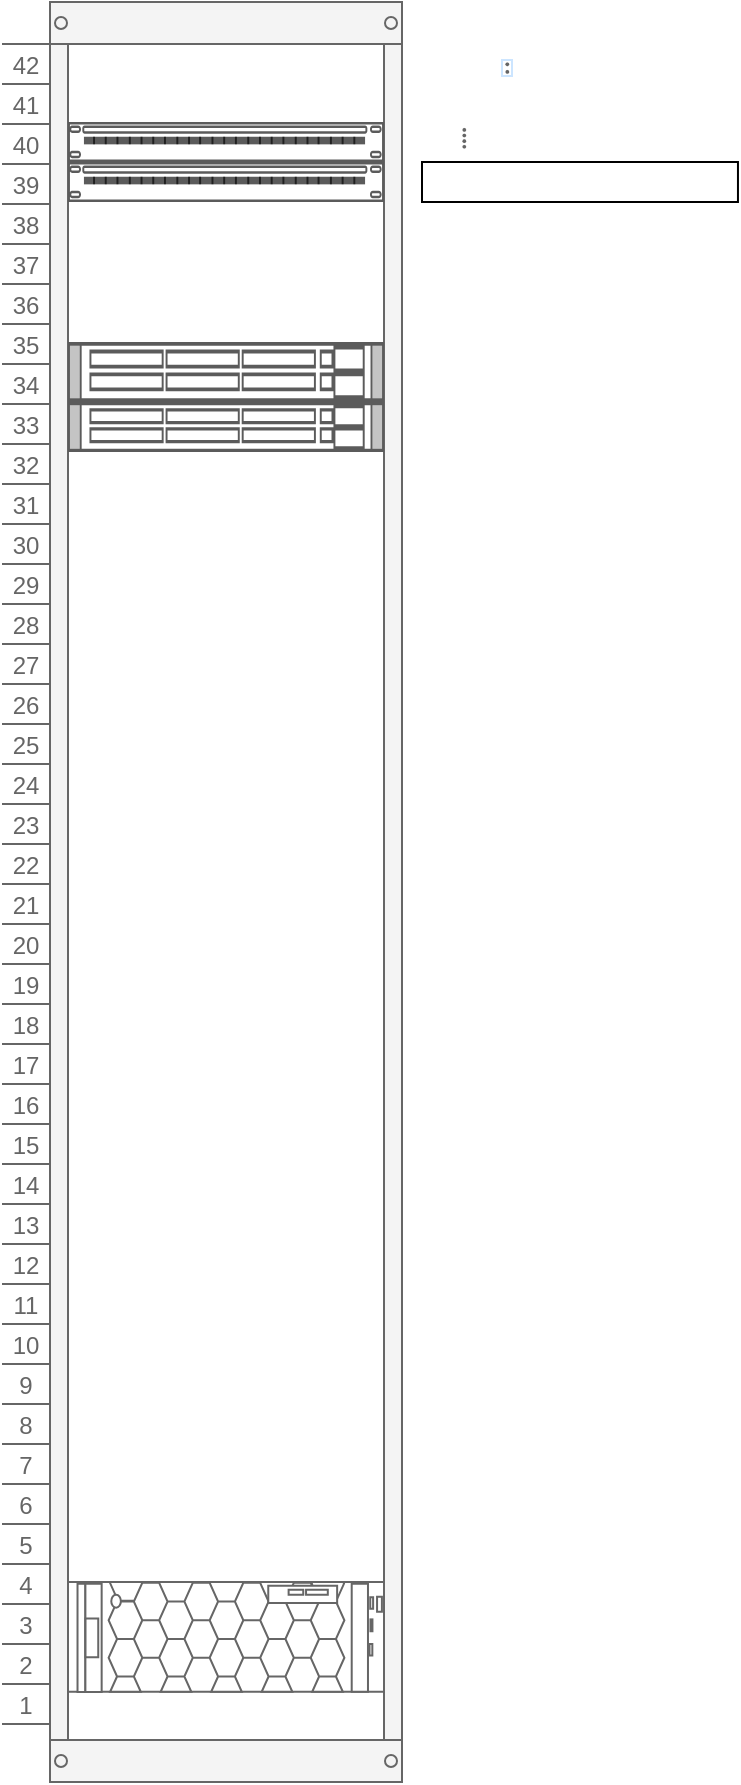 <mxfile version="17.4.5" type="github">
  <diagram id="mnJzs90Y8y07Mfbd2xzl" name="第 1 页">
    <mxGraphModel dx="192" dy="97" grid="1" gridSize="10" guides="1" tooltips="1" connect="1" arrows="1" fold="1" page="1" pageScale="1" pageWidth="850" pageHeight="1100" math="0" shadow="0">
      <root>
        <mxCell id="0" />
        <mxCell id="1" parent="0" />
        <mxCell id="DCgXIL30yE9KLBHu7RKl-1" value="" style="strokeColor=#666666;html=1;verticalLabelPosition=bottom;labelBackgroundColor=#ffffff;verticalAlign=top;outlineConnect=0;shadow=0;dashed=0;shape=mxgraph.rackGeneral.container;fillColor2=#f4f4f4;container=1;collapsible=0;childLayout=rack;allowGaps=1;marginLeft=33;marginRight=9;marginTop=21;marginBottom=22;textColor=#666666;numDisp=ascend;" vertex="1" parent="1">
          <mxGeometry x="30" y="120" width="200" height="890" as="geometry" />
        </mxCell>
        <mxCell id="DCgXIL30yE9KLBHu7RKl-6" value="" style="strokeColor=#666666;html=1;labelPosition=right;align=left;spacingLeft=15;shadow=0;dashed=0;outlineConnect=0;shape=mxgraph.rack.general.cat5e_rack_mount_patch_panel_24_ports;" vertex="1" parent="DCgXIL30yE9KLBHu7RKl-1">
          <mxGeometry x="33" y="60" width="158" height="20" as="geometry" />
        </mxCell>
        <mxCell id="DCgXIL30yE9KLBHu7RKl-7" value="" style="strokeColor=#666666;html=1;labelPosition=right;align=left;spacingLeft=15;shadow=0;dashed=0;outlineConnect=0;shape=mxgraph.rack.general.cat5e_rack_mount_patch_panel_24_ports;" vertex="1" parent="DCgXIL30yE9KLBHu7RKl-1">
          <mxGeometry x="33" y="80" width="158" height="20" as="geometry" />
        </mxCell>
        <mxCell id="DCgXIL30yE9KLBHu7RKl-3" value="" style="shape=mxgraph.rack.cisco.cisco_catalyst_4948_10_gigabit_ethernet_switch;html=1;labelPosition=right;align=left;spacingLeft=15;dashed=0;shadow=0;fillColor=#ffffff;" vertex="1" parent="DCgXIL30yE9KLBHu7RKl-1">
          <mxGeometry x="33" y="170" width="158" height="30" as="geometry" />
        </mxCell>
        <mxCell id="DCgXIL30yE9KLBHu7RKl-4" value="" style="shape=mxgraph.rack.cisco.cisco_catalyst_4948_10_gigabit_ethernet_switch;html=1;labelPosition=right;align=left;spacingLeft=15;dashed=0;shadow=0;fillColor=#ffffff;" vertex="1" parent="DCgXIL30yE9KLBHu7RKl-1">
          <mxGeometry x="33" y="200" width="158" height="25" as="geometry" />
        </mxCell>
        <mxCell id="DCgXIL30yE9KLBHu7RKl-2" value="" style="strokeColor=#666666;html=1;labelPosition=right;align=left;spacingLeft=15;shadow=0;dashed=0;outlineConnect=0;shape=mxgraph.rack.dell.poweredge_r940;" vertex="1" parent="DCgXIL30yE9KLBHu7RKl-1">
          <mxGeometry x="33" y="790" width="158" height="55" as="geometry" />
        </mxCell>
        <mxCell id="DCgXIL30yE9KLBHu7RKl-29" value="" style="group" vertex="1" connectable="0" parent="1">
          <mxGeometry x="280" y="149" width="5" height="8" as="geometry" />
        </mxCell>
        <mxCell id="DCgXIL30yE9KLBHu7RKl-19" value="" style="rounded=0;whiteSpace=wrap;html=1;strokeWidth=1;fillColor=none;strokeColor=#CCE5FF;container=0;" vertex="1" parent="DCgXIL30yE9KLBHu7RKl-29">
          <mxGeometry width="5" height="8" as="geometry" />
        </mxCell>
        <mxCell id="DCgXIL30yE9KLBHu7RKl-10" value="" style="ellipse;whiteSpace=wrap;html=1;aspect=fixed;fillColor=#666666;strokeWidth=0;perimeterSpacing=0;container=0;" vertex="1" parent="DCgXIL30yE9KLBHu7RKl-29">
          <mxGeometry x="1.5" y="1" width="1.829" height="1.829" as="geometry" />
        </mxCell>
        <mxCell id="DCgXIL30yE9KLBHu7RKl-11" value="" style="ellipse;whiteSpace=wrap;html=1;aspect=fixed;fillColor=#666666;strokeWidth=0;perimeterSpacing=0;direction=south;container=0;" vertex="1" parent="DCgXIL30yE9KLBHu7RKl-29">
          <mxGeometry x="1.5" y="4.805" width="1.829" height="1.829" as="geometry" />
        </mxCell>
        <mxCell id="DCgXIL30yE9KLBHu7RKl-9" value="" style="rounded=0;whiteSpace=wrap;html=1;" vertex="1" parent="1">
          <mxGeometry x="240" y="200" width="157.981" height="20" as="geometry" />
        </mxCell>
        <mxCell id="DCgXIL30yE9KLBHu7RKl-45" value="" style="group" vertex="1" connectable="0" parent="1">
          <mxGeometry x="260.0" y="182.81" width="1.806" height="10.236" as="geometry" />
        </mxCell>
        <mxCell id="DCgXIL30yE9KLBHu7RKl-41" value="" style="group" vertex="1" connectable="0" parent="DCgXIL30yE9KLBHu7RKl-45">
          <mxGeometry width="1.806" height="4.616" as="geometry" />
        </mxCell>
        <mxCell id="DCgXIL30yE9KLBHu7RKl-32" value="" style="ellipse;whiteSpace=wrap;html=1;aspect=fixed;fillColor=#666666;strokeWidth=0;perimeterSpacing=0;container=0;" vertex="1" parent="DCgXIL30yE9KLBHu7RKl-41">
          <mxGeometry width="1.806" height="1.806" as="geometry" />
        </mxCell>
        <mxCell id="DCgXIL30yE9KLBHu7RKl-40" value="" style="ellipse;whiteSpace=wrap;html=1;aspect=fixed;fillColor=#666666;strokeWidth=0;perimeterSpacing=0;container=0;" vertex="1" parent="DCgXIL30yE9KLBHu7RKl-41">
          <mxGeometry y="2.81" width="1.806" height="1.806" as="geometry" />
        </mxCell>
        <mxCell id="DCgXIL30yE9KLBHu7RKl-42" value="" style="group" vertex="1" connectable="0" parent="DCgXIL30yE9KLBHu7RKl-45">
          <mxGeometry y="5.62" width="1.806" height="4.616" as="geometry" />
        </mxCell>
        <mxCell id="DCgXIL30yE9KLBHu7RKl-43" value="" style="ellipse;whiteSpace=wrap;html=1;aspect=fixed;fillColor=#666666;strokeWidth=0;perimeterSpacing=0;container=0;" vertex="1" parent="DCgXIL30yE9KLBHu7RKl-42">
          <mxGeometry width="1.806" height="1.806" as="geometry" />
        </mxCell>
        <mxCell id="DCgXIL30yE9KLBHu7RKl-44" value="" style="ellipse;whiteSpace=wrap;html=1;aspect=fixed;fillColor=#666666;strokeWidth=0;perimeterSpacing=0;container=0;" vertex="1" parent="DCgXIL30yE9KLBHu7RKl-42">
          <mxGeometry y="2.81" width="1.806" height="1.806" as="geometry" />
        </mxCell>
      </root>
    </mxGraphModel>
  </diagram>
</mxfile>
